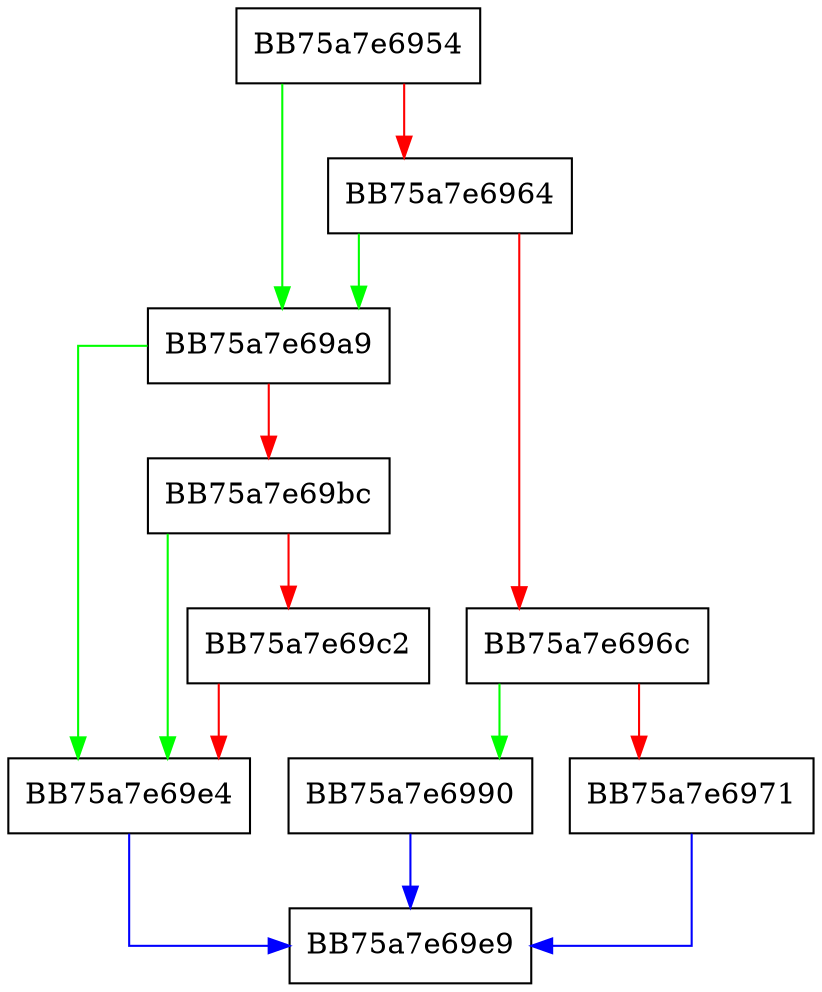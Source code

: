 digraph ResizeFile {
  node [shape="box"];
  graph [splines=ortho];
  BB75a7e6954 -> BB75a7e69a9 [color="green"];
  BB75a7e6954 -> BB75a7e6964 [color="red"];
  BB75a7e6964 -> BB75a7e69a9 [color="green"];
  BB75a7e6964 -> BB75a7e696c [color="red"];
  BB75a7e696c -> BB75a7e6990 [color="green"];
  BB75a7e696c -> BB75a7e6971 [color="red"];
  BB75a7e6971 -> BB75a7e69e9 [color="blue"];
  BB75a7e6990 -> BB75a7e69e9 [color="blue"];
  BB75a7e69a9 -> BB75a7e69e4 [color="green"];
  BB75a7e69a9 -> BB75a7e69bc [color="red"];
  BB75a7e69bc -> BB75a7e69e4 [color="green"];
  BB75a7e69bc -> BB75a7e69c2 [color="red"];
  BB75a7e69c2 -> BB75a7e69e4 [color="red"];
  BB75a7e69e4 -> BB75a7e69e9 [color="blue"];
}